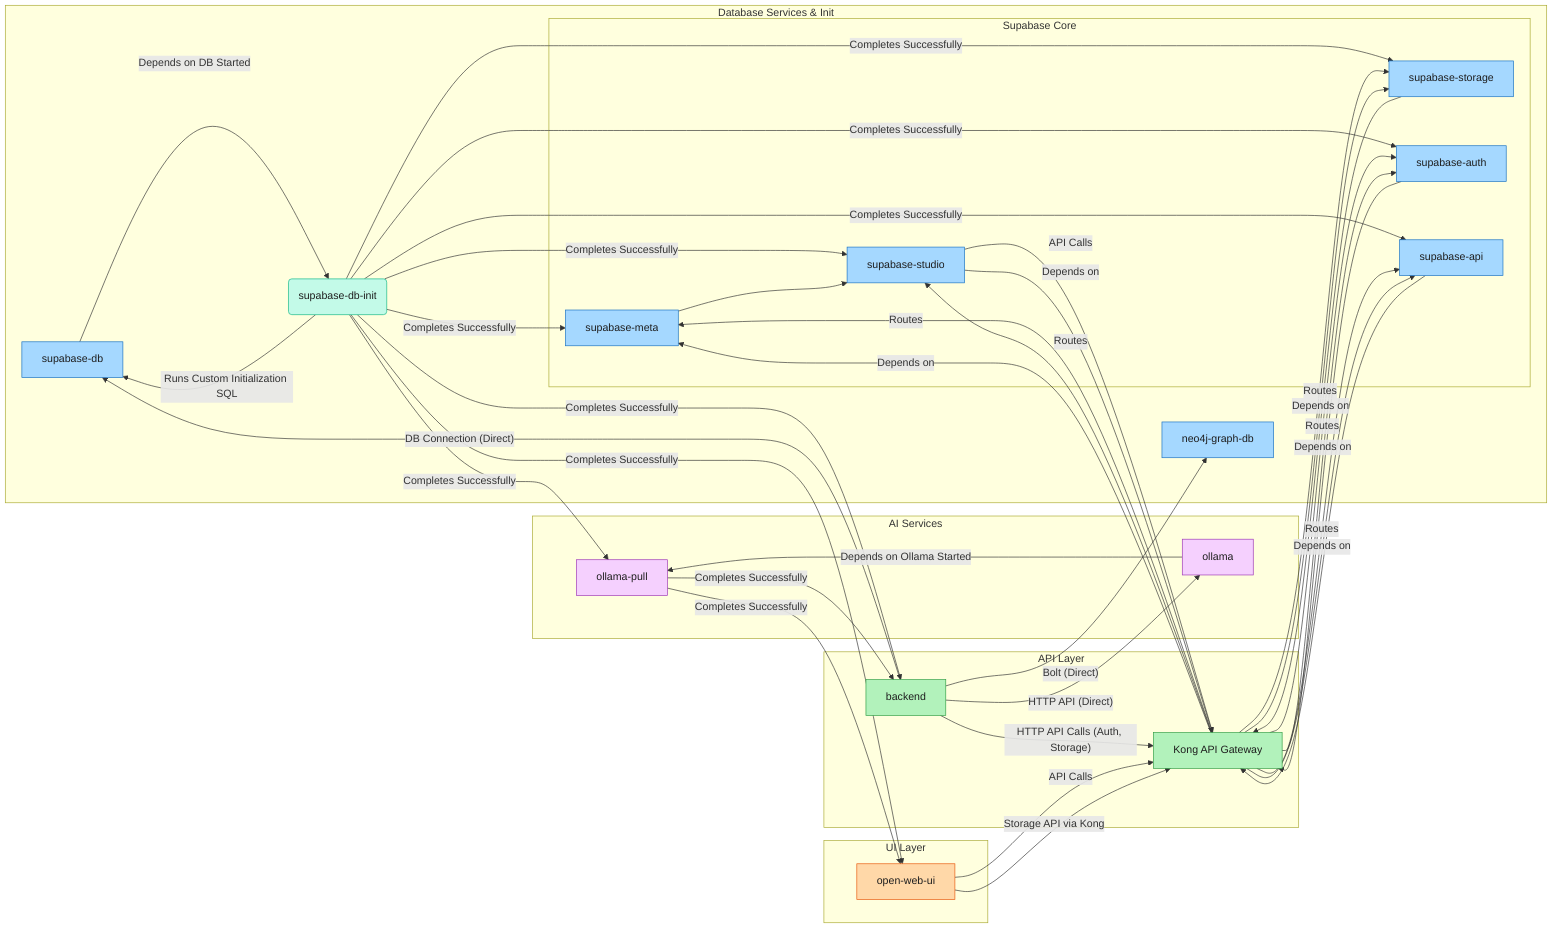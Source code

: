 graph LR
    %% This diagram represents the default and prod-gpu deployment flavors with a containerized Ollama service.
    %% For the dev-ollama-local flavor, the 'ollama' container is removed, and 'backend', 'open-web-ui',
    %% and 'ollama-pull' connect to a local Ollama instance via host.docker.internal:11434.
    %% The prod-gpu flavor adds NVIDIA GPU resources and limits to the 'ollama' and 'backend' services.

    %% Define styles
    classDef database fill:#a5d8ff,stroke:#1971c2,color:#1e1e1e
    classDef ai fill:#f5d0fe,stroke:#9c36b5,color:#1e1e1e
    classDef ui fill:#ffd8a8,stroke:#e8590c,color:#1e1e1e
    classDef api fill:#b2f2bb,stroke:#2f9e44,color:#1e1e1e
    
    %% Database Services & Initialization
    subgraph DB[Database Services & Init]
        direction LR
        supabase-db[supabase-db]
        supabase-db-init(supabase-db-init)
        subgraph Supabase Core
        direction TB
        supabase-meta[supabase-meta]
        supabase-storage[supabase-storage]
        supabase-auth[supabase-auth]
        supabase-api[supabase-api]
        supabase-studio[supabase-studio]
        end
        neo4j-graph-db[neo4j-graph-db]
    end

    %% AI Services
    subgraph AI[AI Services]
        direction TB
        ollama[ollama]
        ollama-pull[ollama-pull]
    end
    
    %% API Layer (moved to right side)
    subgraph API[API Layer]
        kong-api-gateway[Kong API Gateway]
        backend[backend]
    end
    
    %% UI Layer
    subgraph UI[UI Layer]
        open-web-ui[open-web-ui]
    end
    
    %% Connections / Dependencies
    supabase-db -- "Depends on DB Started" --> supabase-db-init
    supabase-db-init -- "Runs Custom Initialization SQL" --> supabase-db
    supabase-db-init -- "Completes Successfully" --> supabase-meta
    supabase-db-init -- "Completes Successfully" --> supabase-storage
    supabase-db-init -- "Completes Successfully" --> supabase-auth
    supabase-db-init -- "Completes Successfully" --> supabase-api
    supabase-db-init -- "Completes Successfully" --> supabase-studio
    supabase-db-init -- "Completes Successfully" --> ollama-pull
    supabase-db-init -- "Completes Successfully" --> open-web-ui
    supabase-db-init -- "Completes Successfully" --> backend

    %% Service Inter-dependencies (After db-init)
    %% Connections now go through Kong where applicable
    supabase-meta --> supabase-studio
    supabase-auth --> kong-api-gateway
    supabase-api --> kong-api-gateway
    supabase-storage --> kong-api-gateway
    supabase-studio -- API Calls --> kong-api-gateway
    backend -- "HTTP API Calls (Auth, Storage)" --> kong-api-gateway
    open-web-ui -- API Calls --> kong-api-gateway

    kong-api-gateway -- Routes --> supabase-auth
    kong-api-gateway -- Routes --> supabase-api
    kong-api-gateway -- Routes --> supabase-storage
    kong-api-gateway -- Routes --> supabase-meta
    kong-api-gateway -- Routes --> supabase-studio

    kong-api-gateway -- "Depends on" --> supabase-auth
    kong-api-gateway -- "Depends on" --> supabase-api
    kong-api-gateway -- "Depends on" --> supabase-storage
    kong-api-gateway -- "Depends on" --> supabase-meta

    backend -- "Bolt (Direct)" --> neo4j-graph-db
    backend -- "HTTP API (Direct)" --> ollama
    backend -- "DB Connection (Direct)" --> supabase-db
    ollama-pull -- "Completes Successfully" --> open-web-ui
    ollama-pull -- "Completes Successfully" --> backend
    ollama -- "Depends on Ollama Started" --> ollama-pull

    %% Add dependency of Studio on Kong
    supabase-studio -- "Depends on" --> kong-api-gateway
    open-web-ui -- "Storage API via Kong" --> kong-api-gateway


    %% Apply styles
    classDef init fill:#c3fae8,stroke:#12b886,color:#1e1e1e
    class supabase-db,neo4j-graph-db database
    class supabase-meta,supabase-storage,supabase-auth,supabase-api,supabase-studio database
    class ollama,ollama-pull ai
    class open-web-ui ui
    class backend api
    class kong-api-gateway api
    class supabase-db-init init